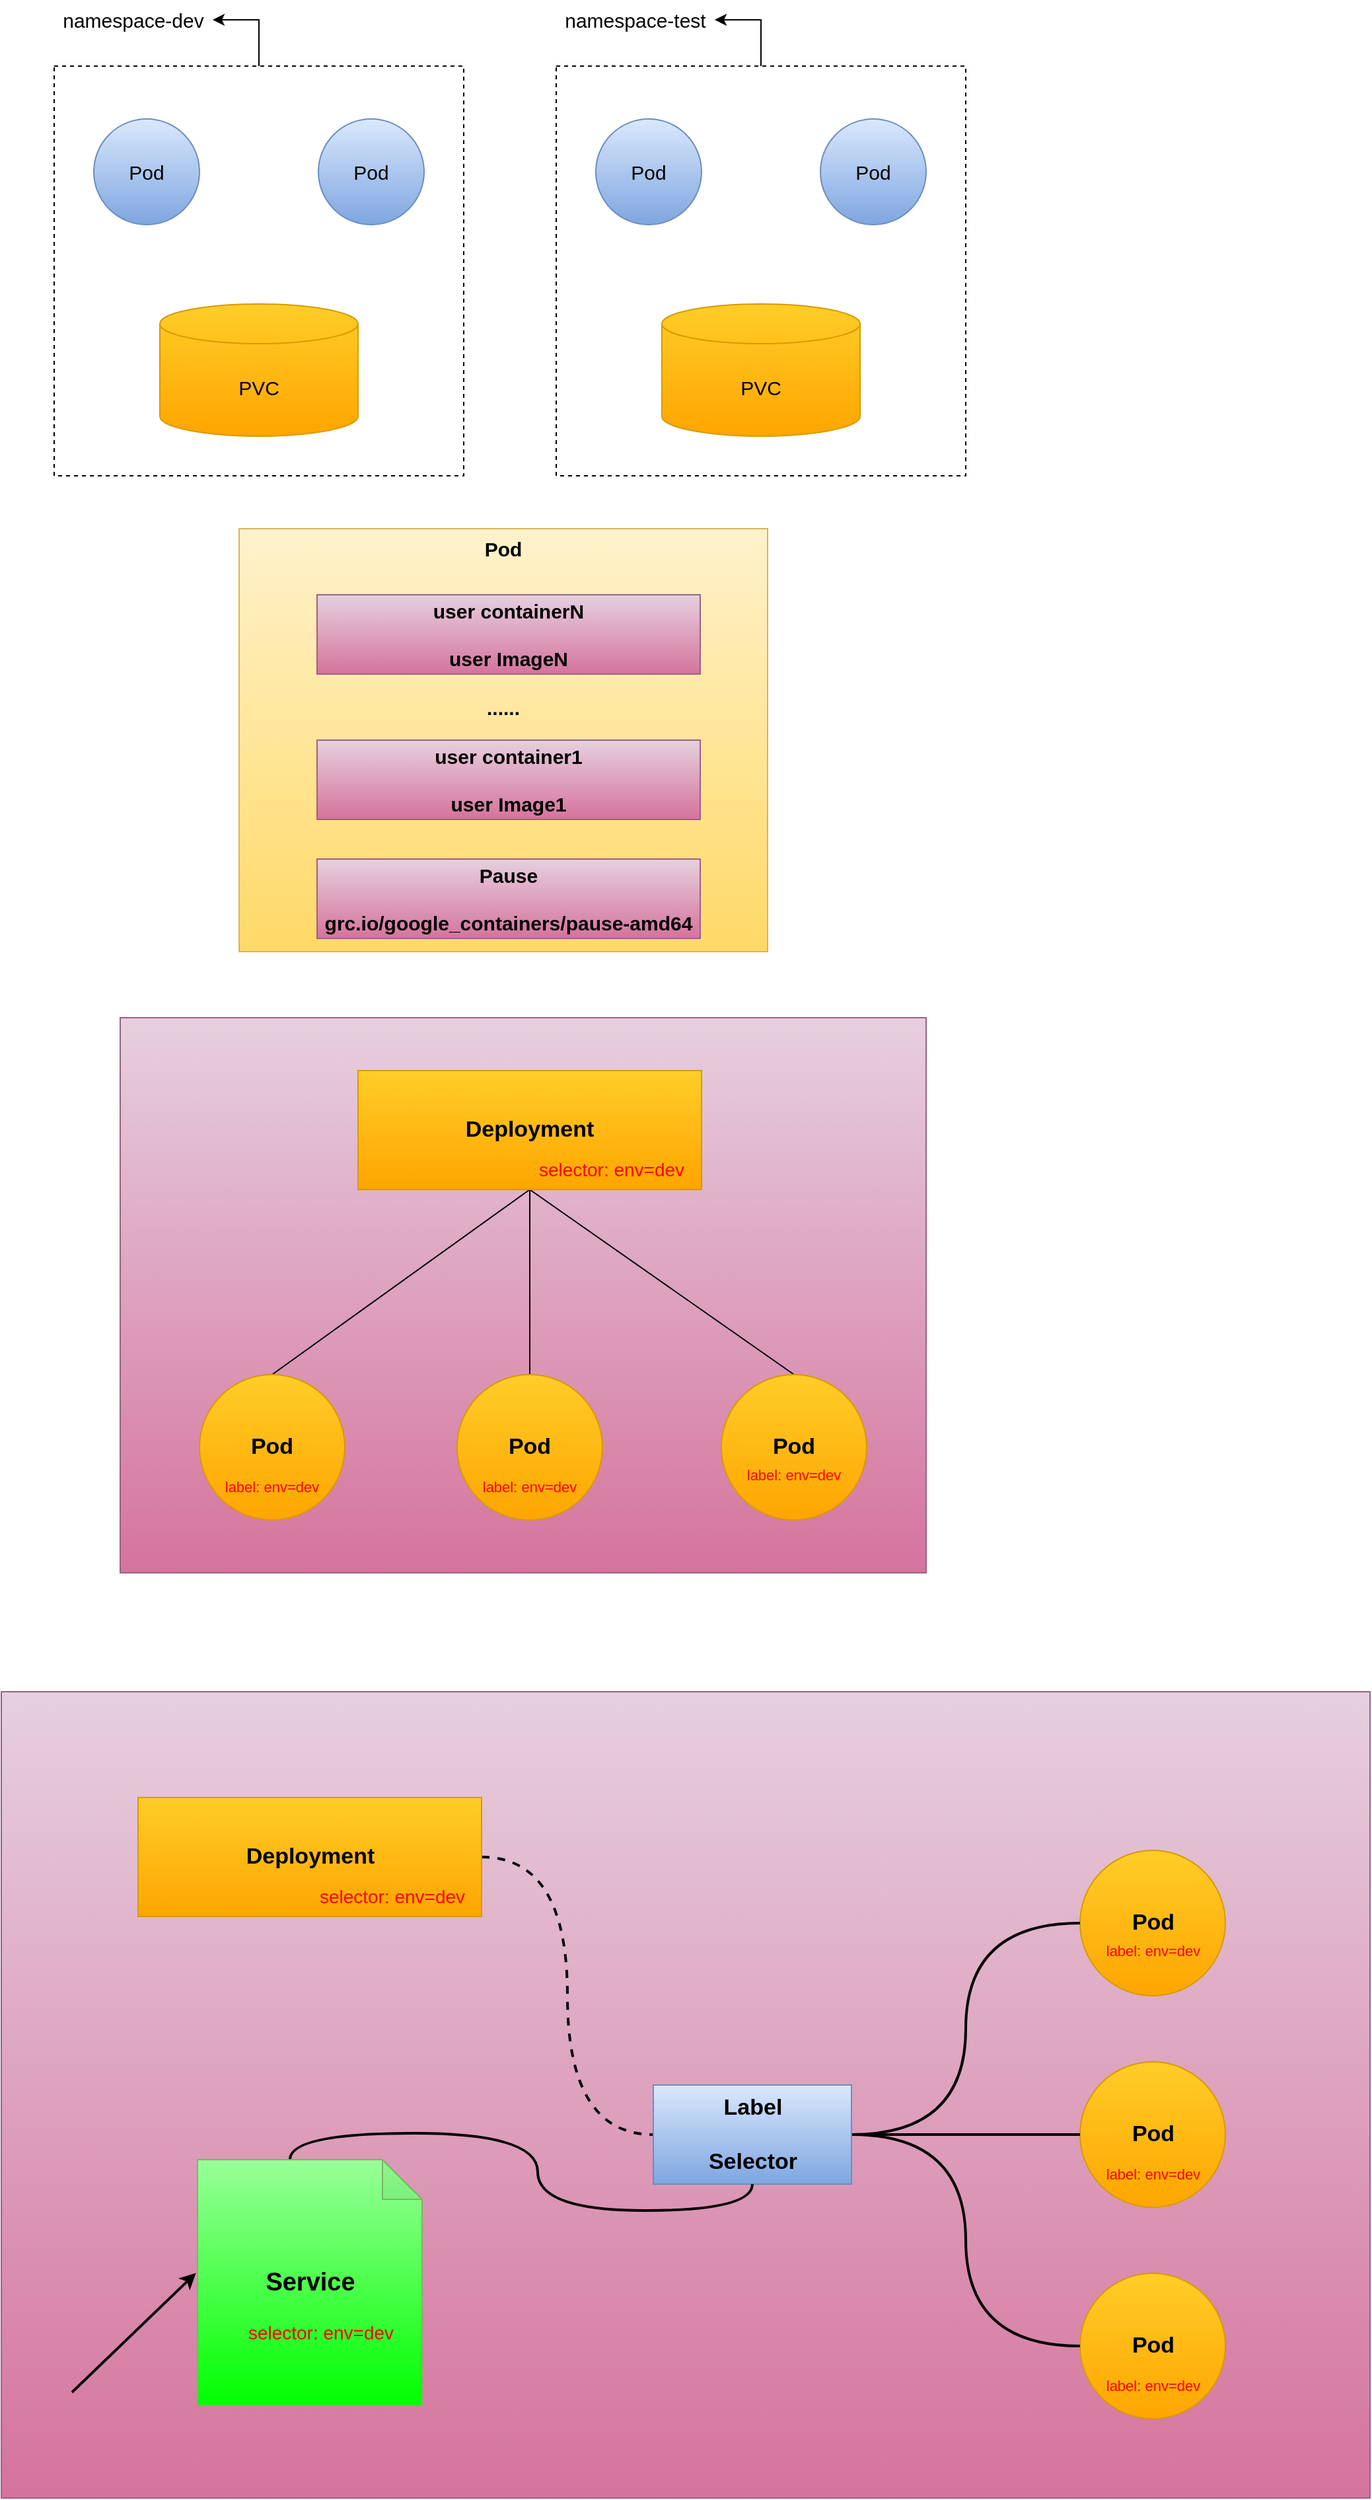 <mxfile version="20.3.6" type="device"><diagram id="7rsO4txqyUgJdHpDV_mr" name="第 1 页"><mxGraphModel dx="1248" dy="784" grid="1" gridSize="10" guides="1" tooltips="1" connect="1" arrows="1" fold="1" page="1" pageScale="1" pageWidth="827" pageHeight="1169" math="0" shadow="0"><root><mxCell id="0"/><mxCell id="1" parent="0"/><mxCell id="jWeZesD_YTtOzDj_j18w-31" value="" style="rounded=0;whiteSpace=wrap;html=1;fontSize=19;fillColor=#e6d0de;gradientColor=#d5739d;strokeColor=#996185;" vertex="1" parent="1"><mxGeometry x="30" y="1400" width="1036" height="610" as="geometry"/></mxCell><mxCell id="jWeZesD_YTtOzDj_j18w-12" value="" style="rounded=0;whiteSpace=wrap;html=1;fontSize=14;fillColor=#e6d0de;gradientColor=#d5739d;strokeColor=#996185;" vertex="1" parent="1"><mxGeometry x="120" y="890" width="610" height="420" as="geometry"/></mxCell><mxCell id="oW2XT9NQwxq7moyC0RhH-18" value="Pod" style="rounded=0;whiteSpace=wrap;html=1;fontSize=15;align=center;verticalAlign=top;fontStyle=1;fillColor=#fff2cc;gradientColor=#ffd966;strokeColor=#d6b656;" parent="1" vertex="1"><mxGeometry x="210" y="520" width="400" height="320" as="geometry"/></mxCell><mxCell id="oW2XT9NQwxq7moyC0RhH-7" style="edgeStyle=orthogonalEdgeStyle;rounded=0;orthogonalLoop=1;jettySize=auto;html=1;entryX=1;entryY=0.5;entryDx=0;entryDy=0;fontSize=15;" parent="1" source="oW2XT9NQwxq7moyC0RhH-5" target="oW2XT9NQwxq7moyC0RhH-6" edge="1"><mxGeometry relative="1" as="geometry"/></mxCell><mxCell id="oW2XT9NQwxq7moyC0RhH-5" value="" style="rounded=0;whiteSpace=wrap;html=1;fontSize=15;dashed=1;" parent="1" vertex="1"><mxGeometry x="70" y="170" width="310" height="310" as="geometry"/></mxCell><mxCell id="oW2XT9NQwxq7moyC0RhH-1" value="Pod" style="ellipse;whiteSpace=wrap;html=1;aspect=fixed;fontSize=15;fillColor=#dae8fc;gradientColor=#7ea6e0;strokeColor=#6c8ebf;" parent="1" vertex="1"><mxGeometry x="100" y="210" width="80" height="80" as="geometry"/></mxCell><mxCell id="oW2XT9NQwxq7moyC0RhH-2" value="Pod" style="ellipse;whiteSpace=wrap;html=1;aspect=fixed;fontSize=15;fillColor=#dae8fc;gradientColor=#7ea6e0;strokeColor=#6c8ebf;" parent="1" vertex="1"><mxGeometry x="270" y="210" width="80" height="80" as="geometry"/></mxCell><mxCell id="oW2XT9NQwxq7moyC0RhH-3" value="PVC" style="shape=cylinder3;whiteSpace=wrap;html=1;boundedLbl=1;backgroundOutline=1;size=15;fontSize=15;fillColor=#ffcd28;gradientColor=#ffa500;strokeColor=#d79b00;" parent="1" vertex="1"><mxGeometry x="150" y="350" width="150" height="100" as="geometry"/></mxCell><mxCell id="oW2XT9NQwxq7moyC0RhH-6" value="namespace-dev" style="text;html=1;strokeColor=none;fillColor=none;align=center;verticalAlign=middle;whiteSpace=wrap;rounded=0;dashed=1;fontSize=15;" parent="1" vertex="1"><mxGeometry x="70" y="120" width="120" height="30" as="geometry"/></mxCell><mxCell id="oW2XT9NQwxq7moyC0RhH-8" style="edgeStyle=orthogonalEdgeStyle;rounded=0;orthogonalLoop=1;jettySize=auto;html=1;entryX=1;entryY=0.5;entryDx=0;entryDy=0;fontSize=15;" parent="1" source="oW2XT9NQwxq7moyC0RhH-9" target="oW2XT9NQwxq7moyC0RhH-13" edge="1"><mxGeometry relative="1" as="geometry"/></mxCell><mxCell id="oW2XT9NQwxq7moyC0RhH-9" value="" style="rounded=0;whiteSpace=wrap;html=1;fontSize=15;dashed=1;" parent="1" vertex="1"><mxGeometry x="450" y="170" width="310" height="310" as="geometry"/></mxCell><mxCell id="oW2XT9NQwxq7moyC0RhH-10" value="Pod" style="ellipse;whiteSpace=wrap;html=1;aspect=fixed;fontSize=15;fillColor=#dae8fc;gradientColor=#7ea6e0;strokeColor=#6c8ebf;" parent="1" vertex="1"><mxGeometry x="480" y="210" width="80" height="80" as="geometry"/></mxCell><mxCell id="oW2XT9NQwxq7moyC0RhH-11" value="Pod" style="ellipse;whiteSpace=wrap;html=1;aspect=fixed;fontSize=15;fillColor=#dae8fc;gradientColor=#7ea6e0;strokeColor=#6c8ebf;" parent="1" vertex="1"><mxGeometry x="650" y="210" width="80" height="80" as="geometry"/></mxCell><mxCell id="oW2XT9NQwxq7moyC0RhH-12" value="PVC" style="shape=cylinder3;whiteSpace=wrap;html=1;boundedLbl=1;backgroundOutline=1;size=15;fontSize=15;fillColor=#ffcd28;gradientColor=#ffa500;strokeColor=#d79b00;" parent="1" vertex="1"><mxGeometry x="530" y="350" width="150" height="100" as="geometry"/></mxCell><mxCell id="oW2XT9NQwxq7moyC0RhH-13" value="namespace-test" style="text;html=1;strokeColor=none;fillColor=none;align=center;verticalAlign=middle;whiteSpace=wrap;rounded=0;dashed=1;fontSize=15;" parent="1" vertex="1"><mxGeometry x="450" y="120" width="120" height="30" as="geometry"/></mxCell><mxCell id="oW2XT9NQwxq7moyC0RhH-14" value="user containerN&lt;br&gt;&lt;br&gt;user ImageN" style="rounded=0;whiteSpace=wrap;html=1;fontSize=15;fontStyle=1;fillColor=#e6d0de;gradientColor=#d5739d;strokeColor=#996185;" parent="1" vertex="1"><mxGeometry x="269" y="570" width="290" height="60" as="geometry"/></mxCell><mxCell id="oW2XT9NQwxq7moyC0RhH-15" value="user container1&lt;br&gt;&lt;br&gt;user Image1" style="rounded=0;whiteSpace=wrap;html=1;fontSize=15;fontStyle=1;fillColor=#e6d0de;gradientColor=#d5739d;strokeColor=#996185;" parent="1" vertex="1"><mxGeometry x="269" y="680" width="290" height="60" as="geometry"/></mxCell><mxCell id="oW2XT9NQwxq7moyC0RhH-16" value="Pause&lt;br&gt;&lt;br&gt;grc.io/google_containers/pause-amd64" style="rounded=0;whiteSpace=wrap;html=1;fontSize=15;fontStyle=1;fillColor=#e6d0de;gradientColor=#d5739d;strokeColor=#996185;" parent="1" vertex="1"><mxGeometry x="269" y="770" width="290" height="60" as="geometry"/></mxCell><mxCell id="oW2XT9NQwxq7moyC0RhH-17" value="......" style="text;html=1;strokeColor=none;fillColor=none;align=center;verticalAlign=middle;whiteSpace=wrap;rounded=0;fontSize=15;fontStyle=1" parent="1" vertex="1"><mxGeometry x="380" y="640" width="60" height="30" as="geometry"/></mxCell><mxCell id="jWeZesD_YTtOzDj_j18w-9" style="edgeStyle=orthogonalEdgeStyle;rounded=0;orthogonalLoop=1;jettySize=auto;html=1;entryX=0.5;entryY=0;entryDx=0;entryDy=0;fontSize=14;fontColor=#FF0000;endArrow=none;endFill=0;" edge="1" parent="1" source="jWeZesD_YTtOzDj_j18w-1" target="jWeZesD_YTtOzDj_j18w-5"><mxGeometry relative="1" as="geometry"/></mxCell><mxCell id="jWeZesD_YTtOzDj_j18w-10" style="rounded=0;orthogonalLoop=1;jettySize=auto;html=1;fontSize=14;fontColor=#FF0000;exitX=0.5;exitY=1;exitDx=0;exitDy=0;entryX=0.5;entryY=0;entryDx=0;entryDy=0;endArrow=none;endFill=0;" edge="1" parent="1" source="jWeZesD_YTtOzDj_j18w-1" target="jWeZesD_YTtOzDj_j18w-3"><mxGeometry relative="1" as="geometry"/></mxCell><mxCell id="jWeZesD_YTtOzDj_j18w-11" style="edgeStyle=none;rounded=0;orthogonalLoop=1;jettySize=auto;html=1;entryX=0.5;entryY=0;entryDx=0;entryDy=0;fontSize=14;fontColor=#FF0000;exitX=0.074;exitY=1.017;exitDx=0;exitDy=0;exitPerimeter=0;endArrow=none;endFill=0;" edge="1" parent="1" source="jWeZesD_YTtOzDj_j18w-2" target="jWeZesD_YTtOzDj_j18w-7"><mxGeometry relative="1" as="geometry"/></mxCell><mxCell id="jWeZesD_YTtOzDj_j18w-1" value="&lt;b style=&quot;font-size: 17px;&quot;&gt;Deployment&lt;br style=&quot;font-size: 17px;&quot;&gt;&lt;/b&gt;" style="rounded=0;whiteSpace=wrap;html=1;fillColor=#ffcd28;gradientColor=#ffa500;strokeColor=#d79b00;fontSize=17;" vertex="1" parent="1"><mxGeometry x="300" y="930" width="260" height="90" as="geometry"/></mxCell><mxCell id="jWeZesD_YTtOzDj_j18w-2" value="selector: env=dev" style="text;html=1;strokeColor=none;fillColor=none;align=center;verticalAlign=middle;whiteSpace=wrap;rounded=0;fontColor=#FF0000;fontSize=14;" vertex="1" parent="1"><mxGeometry x="420" y="990" width="144" height="30" as="geometry"/></mxCell><mxCell id="jWeZesD_YTtOzDj_j18w-3" value="&lt;b style=&quot;font-size: 17px;&quot;&gt;Pod&lt;/b&gt;" style="ellipse;whiteSpace=wrap;html=1;aspect=fixed;fontSize=17;fillColor=#ffcd28;gradientColor=#ffa500;strokeColor=#d79b00;" vertex="1" parent="1"><mxGeometry x="180" y="1160" width="110" height="110" as="geometry"/></mxCell><mxCell id="jWeZesD_YTtOzDj_j18w-4" value="&lt;font style=&quot;font-size: 11px;&quot;&gt;label: env=dev&lt;/font&gt;" style="text;html=1;strokeColor=none;fillColor=none;align=center;verticalAlign=middle;whiteSpace=wrap;rounded=0;fontColor=#FF0000;fontSize=4;" vertex="1" parent="1"><mxGeometry x="190" y="1230" width="90" height="30" as="geometry"/></mxCell><mxCell id="jWeZesD_YTtOzDj_j18w-5" value="&lt;b style=&quot;font-size: 17px;&quot;&gt;Pod&lt;/b&gt;" style="ellipse;whiteSpace=wrap;html=1;aspect=fixed;fontSize=17;fillColor=#ffcd28;gradientColor=#ffa500;strokeColor=#d79b00;" vertex="1" parent="1"><mxGeometry x="375" y="1160" width="110" height="110" as="geometry"/></mxCell><mxCell id="jWeZesD_YTtOzDj_j18w-6" value="&lt;font style=&quot;font-size: 11px;&quot;&gt;label: env=dev&lt;/font&gt;" style="text;html=1;strokeColor=none;fillColor=none;align=center;verticalAlign=middle;whiteSpace=wrap;rounded=0;fontColor=#FF0000;fontSize=4;" vertex="1" parent="1"><mxGeometry x="385" y="1230" width="90" height="30" as="geometry"/></mxCell><mxCell id="jWeZesD_YTtOzDj_j18w-7" value="&lt;b style=&quot;font-size: 17px;&quot;&gt;Pod&lt;/b&gt;" style="ellipse;whiteSpace=wrap;html=1;aspect=fixed;fontSize=17;fillColor=#ffcd28;gradientColor=#ffa500;strokeColor=#d79b00;" vertex="1" parent="1"><mxGeometry x="575" y="1160" width="110" height="110" as="geometry"/></mxCell><mxCell id="jWeZesD_YTtOzDj_j18w-8" value="&lt;font style=&quot;font-size: 11px;&quot;&gt;label: env=dev&lt;/font&gt;" style="text;html=1;strokeColor=none;fillColor=none;align=center;verticalAlign=middle;whiteSpace=wrap;rounded=0;fontColor=#FF0000;fontSize=4;" vertex="1" parent="1"><mxGeometry x="585" y="1221" width="90" height="30" as="geometry"/></mxCell><mxCell id="jWeZesD_YTtOzDj_j18w-27" style="edgeStyle=orthogonalEdgeStyle;curved=1;rounded=0;orthogonalLoop=1;jettySize=auto;html=1;entryX=0;entryY=0.5;entryDx=0;entryDy=0;strokeWidth=2;fontSize=19;fontColor=#000000;endArrow=none;endFill=0;dashed=1;" edge="1" parent="1" source="jWeZesD_YTtOzDj_j18w-13" target="jWeZesD_YTtOzDj_j18w-21"><mxGeometry relative="1" as="geometry"/></mxCell><mxCell id="jWeZesD_YTtOzDj_j18w-13" value="&lt;b style=&quot;font-size: 17px;&quot;&gt;Deployment&lt;br style=&quot;font-size: 17px;&quot;&gt;&lt;/b&gt;" style="rounded=0;whiteSpace=wrap;html=1;fillColor=#ffcd28;gradientColor=#ffa500;strokeColor=#d79b00;fontSize=17;" vertex="1" parent="1"><mxGeometry x="133.5" y="1480" width="260" height="90" as="geometry"/></mxCell><mxCell id="jWeZesD_YTtOzDj_j18w-14" value="selector: env=dev" style="text;html=1;strokeColor=none;fillColor=none;align=center;verticalAlign=middle;whiteSpace=wrap;rounded=0;fontColor=#FF0000;fontSize=14;" vertex="1" parent="1"><mxGeometry x="253.5" y="1540" width="144" height="30" as="geometry"/></mxCell><mxCell id="jWeZesD_YTtOzDj_j18w-15" value="&lt;b style=&quot;font-size: 17px;&quot;&gt;Pod&lt;/b&gt;" style="ellipse;whiteSpace=wrap;html=1;aspect=fixed;fontSize=17;fillColor=#ffcd28;gradientColor=#ffa500;strokeColor=#d79b00;" vertex="1" parent="1"><mxGeometry x="846.5" y="1840" width="110" height="110" as="geometry"/></mxCell><mxCell id="jWeZesD_YTtOzDj_j18w-16" value="&lt;font style=&quot;font-size: 11px;&quot;&gt;label: env=dev&lt;/font&gt;" style="text;html=1;strokeColor=none;fillColor=none;align=center;verticalAlign=middle;whiteSpace=wrap;rounded=0;fontColor=#FF0000;fontSize=4;" vertex="1" parent="1"><mxGeometry x="856.5" y="1910" width="90" height="30" as="geometry"/></mxCell><mxCell id="jWeZesD_YTtOzDj_j18w-17" value="&lt;b style=&quot;font-size: 17px;&quot;&gt;Pod&lt;/b&gt;" style="ellipse;whiteSpace=wrap;html=1;aspect=fixed;fontSize=17;fillColor=#ffcd28;gradientColor=#ffa500;strokeColor=#d79b00;" vertex="1" parent="1"><mxGeometry x="846.5" y="1680" width="110" height="110" as="geometry"/></mxCell><mxCell id="jWeZesD_YTtOzDj_j18w-18" value="&lt;font style=&quot;font-size: 11px;&quot;&gt;label: env=dev&lt;/font&gt;" style="text;html=1;strokeColor=none;fillColor=none;align=center;verticalAlign=middle;whiteSpace=wrap;rounded=0;fontColor=#FF0000;fontSize=4;" vertex="1" parent="1"><mxGeometry x="856.5" y="1750" width="90" height="30" as="geometry"/></mxCell><mxCell id="jWeZesD_YTtOzDj_j18w-19" value="&lt;b style=&quot;font-size: 17px;&quot;&gt;Pod&lt;/b&gt;" style="ellipse;whiteSpace=wrap;html=1;aspect=fixed;fontSize=17;fillColor=#ffcd28;gradientColor=#ffa500;strokeColor=#d79b00;" vertex="1" parent="1"><mxGeometry x="846.5" y="1520" width="110" height="110" as="geometry"/></mxCell><mxCell id="jWeZesD_YTtOzDj_j18w-20" value="&lt;font style=&quot;font-size: 11px;&quot;&gt;label: env=dev&lt;/font&gt;" style="text;html=1;strokeColor=none;fillColor=none;align=center;verticalAlign=middle;whiteSpace=wrap;rounded=0;fontColor=#FF0000;fontSize=4;" vertex="1" parent="1"><mxGeometry x="856.5" y="1581" width="90" height="30" as="geometry"/></mxCell><mxCell id="jWeZesD_YTtOzDj_j18w-28" style="edgeStyle=orthogonalEdgeStyle;curved=1;rounded=0;orthogonalLoop=1;jettySize=auto;html=1;entryX=0;entryY=0.5;entryDx=0;entryDy=0;strokeWidth=2;fontSize=19;fontColor=#000000;endArrow=none;endFill=0;" edge="1" parent="1" source="jWeZesD_YTtOzDj_j18w-21" target="jWeZesD_YTtOzDj_j18w-17"><mxGeometry relative="1" as="geometry"/></mxCell><mxCell id="jWeZesD_YTtOzDj_j18w-29" style="edgeStyle=orthogonalEdgeStyle;curved=1;rounded=0;orthogonalLoop=1;jettySize=auto;html=1;entryX=0;entryY=0.5;entryDx=0;entryDy=0;strokeWidth=2;fontSize=19;fontColor=#000000;endArrow=none;endFill=0;" edge="1" parent="1" source="jWeZesD_YTtOzDj_j18w-21" target="jWeZesD_YTtOzDj_j18w-19"><mxGeometry relative="1" as="geometry"/></mxCell><mxCell id="jWeZesD_YTtOzDj_j18w-30" style="edgeStyle=orthogonalEdgeStyle;curved=1;rounded=0;orthogonalLoop=1;jettySize=auto;html=1;entryX=0;entryY=0.5;entryDx=0;entryDy=0;strokeWidth=2;fontSize=19;fontColor=#000000;endArrow=none;endFill=0;" edge="1" parent="1" source="jWeZesD_YTtOzDj_j18w-21" target="jWeZesD_YTtOzDj_j18w-15"><mxGeometry relative="1" as="geometry"/></mxCell><mxCell id="jWeZesD_YTtOzDj_j18w-21" value="&lt;font color=&quot;#000000&quot; style=&quot;font-size: 17px;&quot;&gt;Label&lt;br style=&quot;font-size: 17px;&quot;&gt;&lt;br style=&quot;font-size: 17px;&quot;&gt;Selector&lt;br style=&quot;font-size: 17px;&quot;&gt;&lt;/font&gt;" style="rounded=0;whiteSpace=wrap;html=1;fontSize=17;fontStyle=1;fillColor=#dae8fc;gradientColor=#7ea6e0;strokeColor=#6c8ebf;" vertex="1" parent="1"><mxGeometry x="523.5" y="1697.5" width="150" height="75" as="geometry"/></mxCell><mxCell id="jWeZesD_YTtOzDj_j18w-26" style="edgeStyle=orthogonalEdgeStyle;rounded=0;orthogonalLoop=1;jettySize=auto;html=1;entryX=0.5;entryY=1;entryDx=0;entryDy=0;strokeWidth=2;fontSize=19;fontColor=#000000;endArrow=none;endFill=0;exitX=0;exitY=0;exitDx=70;exitDy=0;exitPerimeter=0;curved=1;" edge="1" parent="1" source="jWeZesD_YTtOzDj_j18w-23" target="jWeZesD_YTtOzDj_j18w-21"><mxGeometry relative="1" as="geometry"/></mxCell><mxCell id="jWeZesD_YTtOzDj_j18w-23" value="Service" style="shape=note;whiteSpace=wrap;html=1;backgroundOutline=1;darkOpacity=0.05;fontSize=19;fontStyle=1;fillColor=#99FF99;gradientColor=#00FF00;strokeColor=#82b366;" vertex="1" parent="1"><mxGeometry x="178.5" y="1754" width="170" height="186" as="geometry"/></mxCell><mxCell id="jWeZesD_YTtOzDj_j18w-24" value="selector: env=dev" style="text;html=1;strokeColor=none;fillColor=none;align=center;verticalAlign=middle;whiteSpace=wrap;rounded=0;fontColor=#FF0000;fontSize=14;" vertex="1" parent="1"><mxGeometry x="199.5" y="1870" width="144" height="30" as="geometry"/></mxCell><mxCell id="jWeZesD_YTtOzDj_j18w-25" value="" style="endArrow=classic;html=1;rounded=0;fontSize=19;fontColor=#000000;entryX=-0.007;entryY=0.461;entryDx=0;entryDy=0;entryPerimeter=0;strokeWidth=2;" edge="1" parent="1" target="jWeZesD_YTtOzDj_j18w-23"><mxGeometry width="50" height="50" relative="1" as="geometry"><mxPoint x="83.5" y="1930" as="sourcePoint"/><mxPoint x="133.5" y="1880" as="targetPoint"/></mxGeometry></mxCell></root></mxGraphModel></diagram></mxfile>